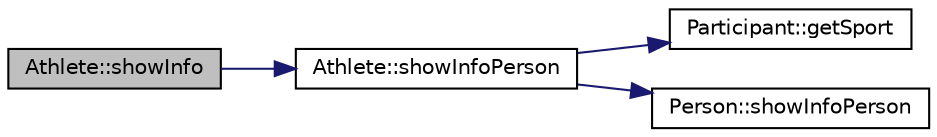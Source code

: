 digraph "Athlete::showInfo"
{
 // LATEX_PDF_SIZE
  edge [fontname="Helvetica",fontsize="10",labelfontname="Helvetica",labelfontsize="10"];
  node [fontname="Helvetica",fontsize="10",shape=record];
  rankdir="LR";
  Node1 [label="Athlete::showInfo",height=0.2,width=0.4,color="black", fillcolor="grey75", style="filled", fontcolor="black",tooltip=" "];
  Node1 -> Node2 [color="midnightblue",fontsize="10",style="solid",fontname="Helvetica"];
  Node2 [label="Athlete::showInfoPerson",height=0.2,width=0.4,color="black", fillcolor="white", style="filled",URL="$class_athlete.html#a020c588a858e0a55f6e27f5ae39c8f0e",tooltip=" "];
  Node2 -> Node3 [color="midnightblue",fontsize="10",style="solid",fontname="Helvetica"];
  Node3 [label="Participant::getSport",height=0.2,width=0.4,color="black", fillcolor="white", style="filled",URL="$class_participant.html#a0926425f1203368992d79ab1378e1e25",tooltip=" "];
  Node2 -> Node4 [color="midnightblue",fontsize="10",style="solid",fontname="Helvetica"];
  Node4 [label="Person::showInfoPerson",height=0.2,width=0.4,color="black", fillcolor="white", style="filled",URL="$class_person.html#a1bee792cd2b1febaf986f0d62830faf6",tooltip=" "];
}
